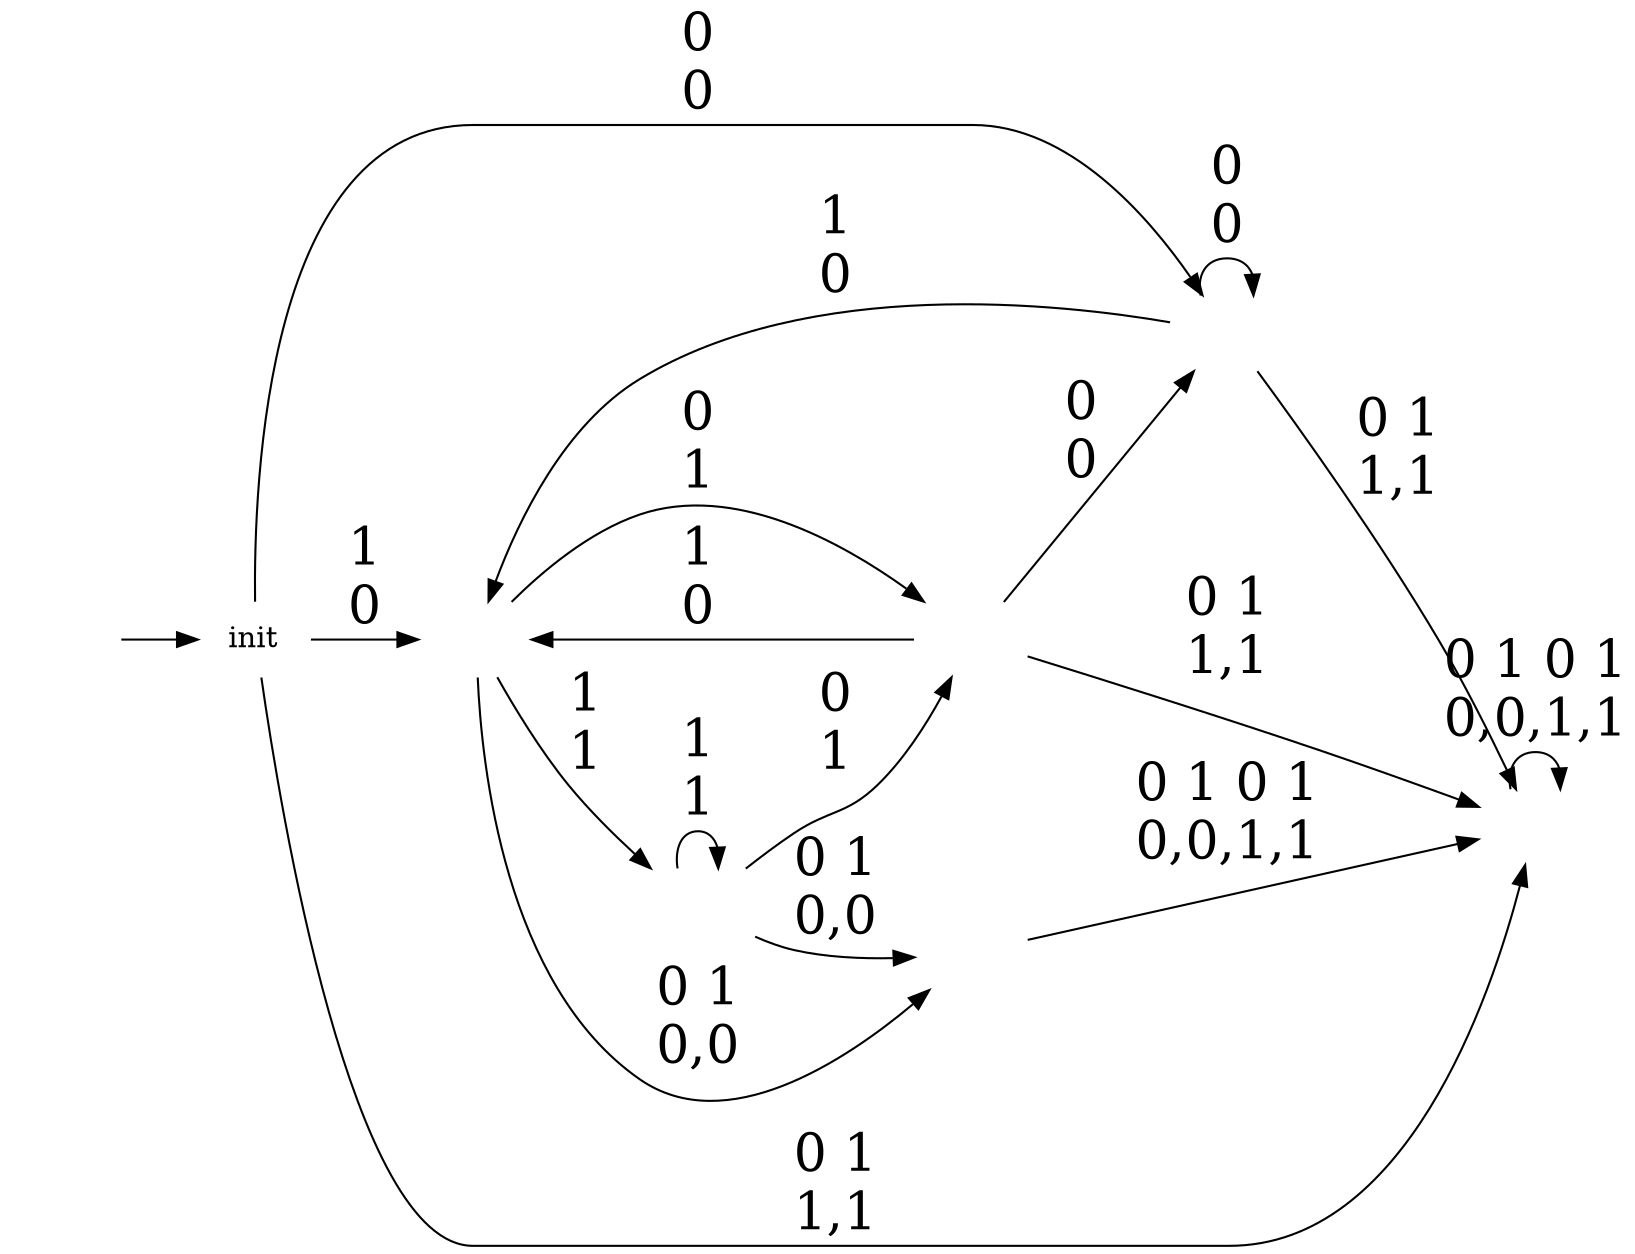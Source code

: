 digraph G {
rankdir="LR";edge[fontsize=25];
node[shape=none];
"#entry#"[shape=none label=""];
"(#(0 0) #(0 1) #(1 0))"[image="00+01+10.png", label=""];
"(#(1 0))"[image="10.png", label=""];
"(#(1 1))"[image="11.png", label=""];
"#nil"[image="btm.png", label=""];
"(#(0 0) #(0 1) #(1 0) #(1 1))"[image="00+01+10+11.png", label=""];
"(#(1 0) #(1 1))"[image="10+11.png", label=""];
"#entry#"->"init"
"init"->"(#(1 0) #(1 1))"[label="0\n0"];
"init"->"(#(0 0) #(0 1) #(1 0) #(1 1))"[label="1\n0"];
"init"->"#nil"[label="0 1\n1,1"];
"(#(1 0) #(1 1))"->"(#(1 0) #(1 1))"[label="0\n0"];
"(#(1 0) #(1 1))"->"(#(0 0) #(0 1) #(1 0) #(1 1))"[label="1\n0"];
"(#(1 0) #(1 1))"->"#nil"[label="0 1\n1,1"];
"(#(0 0) #(0 1) #(1 0) #(1 1))"->"(#(1 1))"[label="0 1\n0,0"];
"(#(0 0) #(0 1) #(1 0) #(1 1))"->"(#(1 0))"[label="0\n1"];
"(#(0 0) #(0 1) #(1 0) #(1 1))"->"(#(0 0) #(0 1) #(1 0))"[label="1\n1"];
"#nil"->"#nil"[label="0 1 0 1\n0,0,1,1"];
"(#(1 1))"->"#nil"[label="0 1 0 1\n0,0,1,1"];
"(#(1 0))"->"(#(1 0) #(1 1))"[label="0\n0"];
"(#(1 0))"->"(#(0 0) #(0 1) #(1 0) #(1 1))"[label="1\n0"];
"(#(1 0))"->"#nil"[label="0 1\n1,1"];
"(#(0 0) #(0 1) #(1 0))"->"(#(1 1))"[label="0 1\n0,0"];
"(#(0 0) #(0 1) #(1 0))"->"(#(1 0))"[label="0\n1"];
"(#(0 0) #(0 1) #(1 0))"->"(#(0 0) #(0 1) #(1 0))"[label="1\n1"];
}
